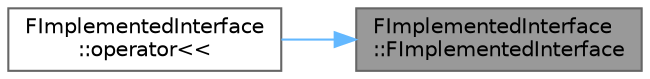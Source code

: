 digraph "FImplementedInterface::FImplementedInterface"
{
 // INTERACTIVE_SVG=YES
 // LATEX_PDF_SIZE
  bgcolor="transparent";
  edge [fontname=Helvetica,fontsize=10,labelfontname=Helvetica,labelfontsize=10];
  node [fontname=Helvetica,fontsize=10,shape=box,height=0.2,width=0.4];
  rankdir="RL";
  Node1 [id="Node000001",label="FImplementedInterface\l::FImplementedInterface",height=0.2,width=0.4,color="gray40", fillcolor="grey60", style="filled", fontcolor="black",tooltip=" "];
  Node1 -> Node2 [id="edge1_Node000001_Node000002",dir="back",color="steelblue1",style="solid",tooltip=" "];
  Node2 [id="Node000002",label="FImplementedInterface\l::operator\<\<",height=0.2,width=0.4,color="grey40", fillcolor="white", style="filled",URL="$df/de7/structFImplementedInterface.html#a962f5a478f3e1f29fa217624a137bdcc",tooltip=" "];
}
